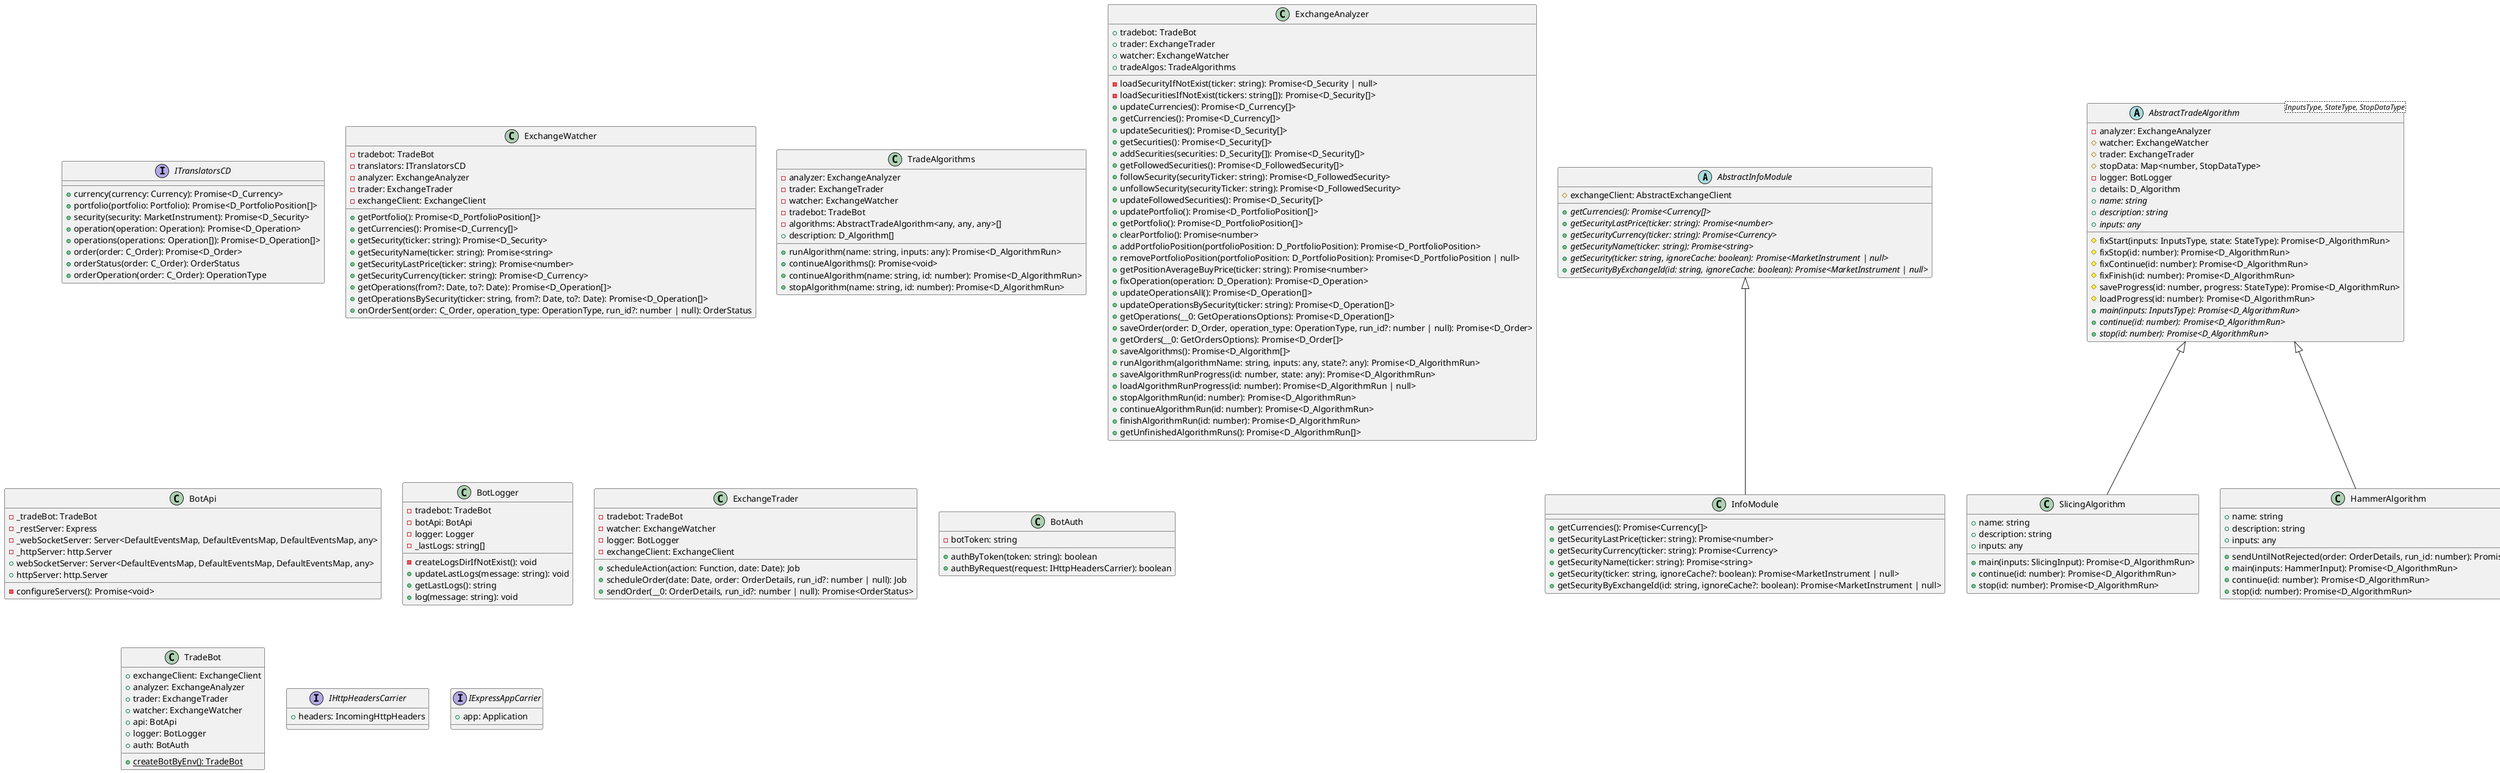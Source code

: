 @startuml
abstract class AbstractInfoModule {
    #exchangeClient: AbstractExchangeClient
    +{abstract} getCurrencies(): Promise<Currency[]>
    +{abstract} getSecurityLastPrice(ticker: string): Promise<number>
    +{abstract} getSecurityCurrency(ticker: string): Promise<Currency>
    +{abstract} getSecurityName(ticker: string): Promise<string>
    +{abstract} getSecurity(ticker: string, ignoreCache: boolean): Promise<MarketInstrument | null>
    +{abstract} getSecurityByExchangeId(id: string, ignoreCache: boolean): Promise<MarketInstrument | null>
}
interface ITranslatorsCD {
    +currency(currency: Currency): Promise<D_Currency>
    +portfolio(portfolio: Portfolio): Promise<D_PortfolioPosition[]>
    +security(security: MarketInstrument): Promise<D_Security>
    +operation(operation: Operation): Promise<D_Operation>
    +operations(operations: Operation[]): Promise<D_Operation[]>
    +order(order: C_Order): Promise<D_Order>
    +orderStatus(order: C_Order): OrderStatus
    +orderOperation(order: C_Order): OperationType
}
class ExchangeWatcher {
    -tradebot: TradeBot
    -translators: ITranslatorsCD
    -analyzer: ExchangeAnalyzer
    -trader: ExchangeTrader
    -exchangeClient: ExchangeClient
    +getPortfolio(): Promise<D_PortfolioPosition[]>
    +getCurrencies(): Promise<D_Currency[]>
    +getSecurity(ticker: string): Promise<D_Security>
    +getSecurityName(ticker: string): Promise<string>
    +getSecurityLastPrice(ticker: string): Promise<number>
    +getSecurityCurrency(ticker: string): Promise<D_Currency>
    +getOperations(from?: Date, to?: Date): Promise<D_Operation[]>
    +getOperationsBySecurity(ticker: string, from?: Date, to?: Date): Promise<D_Operation[]>
    +onOrderSent(order: C_Order, operation_type: OperationType, run_id?: number | null): OrderStatus
}
abstract class AbstractTradeAlgorithm<InputsType, StateType, StopDataType> {
    -analyzer: ExchangeAnalyzer
    #watcher: ExchangeWatcher
    #trader: ExchangeTrader
    #stopData: Map<number, StopDataType>
    -logger: BotLogger
    +details: D_Algorithm
    #fixStart(inputs: InputsType, state: StateType): Promise<D_AlgorithmRun>
    #fixStop(id: number): Promise<D_AlgorithmRun>
    #fixContinue(id: number): Promise<D_AlgorithmRun>
    #fixFinish(id: number): Promise<D_AlgorithmRun>
    #saveProgress(id: number, progress: StateType): Promise<D_AlgorithmRun>
    #loadProgress(id: number): Promise<D_AlgorithmRun>
    +{abstract} name: string
    +{abstract} description: string
    +{abstract} inputs: any
    +{abstract} main(inputs: InputsType): Promise<D_AlgorithmRun>
    +{abstract} continue(id: number): Promise<D_AlgorithmRun>
    +{abstract} stop(id: number): Promise<D_AlgorithmRun>
}
class SlicingAlgorithm extends AbstractTradeAlgorithm {
    +name: string
    +description: string
    +inputs: any
    +main(inputs: SlicingInput): Promise<D_AlgorithmRun>
    +continue(id: number): Promise<D_AlgorithmRun>
    +stop(id: number): Promise<D_AlgorithmRun>
}
class HammerAlgorithm extends AbstractTradeAlgorithm {
    +name: string
    +description: string
    +inputs: any
    +sendUntilNotRejected(order: OrderDetails, run_id: number): Promise<void>
    +main(inputs: HammerInput): Promise<D_AlgorithmRun>
    +continue(id: number): Promise<D_AlgorithmRun>
    +stop(id: number): Promise<D_AlgorithmRun>
}
class TradeAlgorithms {
    -analyzer: ExchangeAnalyzer
    -trader: ExchangeTrader
    -watcher: ExchangeWatcher
    -tradebot: TradeBot
    -algorithms: AbstractTradeAlgorithm<any, any, any>[]
    +description: D_Algorithm[]
    +runAlgorithm(name: string, inputs: any): Promise<D_AlgorithmRun>
    +continueAlgorithms(): Promise<void>
    +continueAlgorithm(name: string, id: number): Promise<D_AlgorithmRun>
    +stopAlgorithm(name: string, id: number): Promise<D_AlgorithmRun>
}
class ExchangeAnalyzer {
    +tradebot: TradeBot
    +trader: ExchangeTrader
    +watcher: ExchangeWatcher
    +tradeAlgos: TradeAlgorithms
    -loadSecurityIfNotExist(ticker: string): Promise<D_Security | null>
    -loadSecuritiesIfNotExist(tickers: string[]): Promise<D_Security[]>
    +updateCurrencies(): Promise<D_Currency[]>
    +getCurrencies(): Promise<D_Currency[]>
    +updateSecurities(): Promise<D_Security[]>
    +getSecurities(): Promise<D_Security[]>
    +addSecurities(securities: D_Security[]): Promise<D_Security[]>
    +getFollowedSecurities(): Promise<D_FollowedSecurity[]>
    +followSecurity(securityTicker: string): Promise<D_FollowedSecurity>
    +unfollowSecurity(securityTicker: string): Promise<D_FollowedSecurity>
    +updateFollowedSecurities(): Promise<D_Security[]>
    +updatePortfolio(): Promise<D_PortfolioPosition[]>
    +getPortfolio(): Promise<D_PortfolioPosition[]>
    +clearPortfolio(): Promise<number>
    +addPortfolioPosition(portfolioPosition: D_PortfolioPosition): Promise<D_PortfolioPosition>
    +removePortfolioPosition(portfolioPosition: D_PortfolioPosition): Promise<D_PortfolioPosition | null>
    +getPositionAverageBuyPrice(ticker: string): Promise<number>
    +fixOperation(operation: D_Operation): Promise<D_Operation>
    +updateOperationsAll(): Promise<D_Operation[]>
    +updateOperationsBySecurity(ticker: string): Promise<D_Operation[]>
    +getOperations(__0: GetOperationsOptions): Promise<D_Operation[]>
    +saveOrder(order: D_Order, operation_type: OperationType, run_id?: number | null): Promise<D_Order>
    +getOrders(__0: GetOrdersOptions): Promise<D_Order[]>
    +saveAlgorithms(): Promise<D_Algorithm[]>
    +runAlgorithm(algorithmName: string, inputs: any, state?: any): Promise<D_AlgorithmRun>
    +saveAlgorithmRunProgress(id: number, state: any): Promise<D_AlgorithmRun>
    +loadAlgorithmRunProgress(id: number): Promise<D_AlgorithmRun | null>
    +stopAlgorithmRun(id: number): Promise<D_AlgorithmRun>
    +continueAlgorithmRun(id: number): Promise<D_AlgorithmRun>
    +finishAlgorithmRun(id: number): Promise<D_AlgorithmRun>
    +getUnfinishedAlgorithmRuns(): Promise<D_AlgorithmRun[]>
}
class BotApi {
    -_tradeBot: TradeBot
    -_restServer: Express
    -_webSocketServer: Server<DefaultEventsMap, DefaultEventsMap, DefaultEventsMap, any>
    -_httpServer: http.Server
    -configureServers(): Promise<void>
    +webSocketServer: Server<DefaultEventsMap, DefaultEventsMap, DefaultEventsMap, any>
    +httpServer: http.Server
}
class BotLogger {
    -tradebot: TradeBot
    -botApi: BotApi
    -logger: Logger
    -_lastLogs: string[]
    -createLogsDirIfNotExist(): void
    +updateLastLogs(message: string): void
    +getLastLogs(): string
    +log(message: string): void
}
class ExchangeTrader {
    -tradebot: TradeBot
    -watcher: ExchangeWatcher
    -logger: BotLogger
    -exchangeClient: ExchangeClient
    +scheduleAction(action: Function, date: Date): Job
    +scheduleOrder(date: Date, order: OrderDetails, run_id?: number | null): Job
    +sendOrder(__0: OrderDetails, run_id?: number | null): Promise<OrderStatus>
}
class BotAuth {
    -botToken: string
    +authByToken(token: string): boolean
    +authByRequest(request: IHttpHeadersCarrier): boolean
}
class InfoModule extends AbstractInfoModule {
    +getCurrencies(): Promise<Currency[]>
    +getSecurityLastPrice(ticker: string): Promise<number>
    +getSecurityCurrency(ticker: string): Promise<Currency>
    +getSecurityName(ticker: string): Promise<string>
    +getSecurity(ticker: string, ignoreCache?: boolean): Promise<MarketInstrument | null>
    +getSecurityByExchangeId(id: string, ignoreCache?: boolean): Promise<MarketInstrument | null>
}
class ExchangeClient extends AbstractExchangeClient {
    +api: OpenAPI
    +tradeModule: TradeModule
    +infoModule: InfoModule
    #initAccount(): Promise<void>
    +getPortfolio(): Promise<Portfolio>
    +getOperationsAll(from?: Date, to?: Date): Promise<Operation[]>
    +getOperationsBySecurity(ticker: string, from?: Date, to?: Date): Promise<Operation[]>
}
class TradeModule extends AbstractTradeModule {
    -placedMarketOrderToOrder(order: PlacedMarketOrder, figi: string, ticker: string): Promise<C_Order>
    -getFigi(ticker: string): Promise<string>
    +sell(__0: OrderDetails): Promise<C_Order>
    +buy(__0: OrderDetails): Promise<C_Order>
    +marketSell(__0: OrderDetails): Promise<C_Order>
    +marketBuy(__0: OrderDetails): Promise<C_Order>
    +sellOrCancel(): Promise<C_Order>
    +buyOrCancel(): Promise<C_Order>
    -{static} placedLimitOrderToOrder(order: PlacedLimitOrder, figi: string, price: number): C_Order
}
class TradeBot {
    +exchangeClient: ExchangeClient
    +analyzer: ExchangeAnalyzer
    +trader: ExchangeTrader
    +watcher: ExchangeWatcher
    +api: BotApi
    +logger: BotLogger
    +auth: BotAuth
    +{static} createBotByEnv(): TradeBot
}
interface IHttpHeadersCarrier {
    +headers: IncomingHttpHeaders
}
interface IExpressAppCarrier {
    +app: Application
}
abstract class AbstractTradeModule {
    #exchangeClient: AbstractExchangeClient
    +{abstract} sell(__0: OrderDetails): Promise<C_Order>
    +{abstract} buy(__0: OrderDetails): Promise<C_Order>
    +{abstract} marketSell(__0: OrderDetails): Promise<C_Order>
    +{abstract} marketBuy(__0: OrderDetails): Promise<C_Order>
    +{abstract} sellOrCancel(): Promise<C_Order>
    +{abstract} buyOrCancel(): Promise<C_Order>
}
abstract class AbstractExchangeClient {
    +{abstract} api: OpenAPI
    +{abstract} tradeModule: AbstractTradeModule
    +{abstract} infoModule: AbstractInfoModule
    -_isAccountInitialized: boolean
    +isAccountInitialized: boolean
    #isAccountInitialized: boolean
    #{abstract} initAccount(): Promise<unknown>
    +{abstract} getPortfolio(): Promise<Portfolio>
    +{abstract} getOperationsAll(from: Date, to: Date): Promise<Operation[]>
    +{abstract} getOperationsBySecurity(ticker: string, from: Date, to: Date): Promise<Operation[]>
}
@enduml